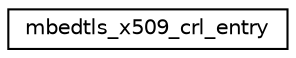 digraph "Graphical Class Hierarchy"
{
 // LATEX_PDF_SIZE
  edge [fontname="Helvetica",fontsize="10",labelfontname="Helvetica",labelfontsize="10"];
  node [fontname="Helvetica",fontsize="10",shape=record];
  rankdir="LR";
  Node0 [label="mbedtls_x509_crl_entry",height=0.2,width=0.4,color="black", fillcolor="white", style="filled",URL="$db/d18/structmbedtls__x509__crl__entry.html",tooltip=" "];
}
